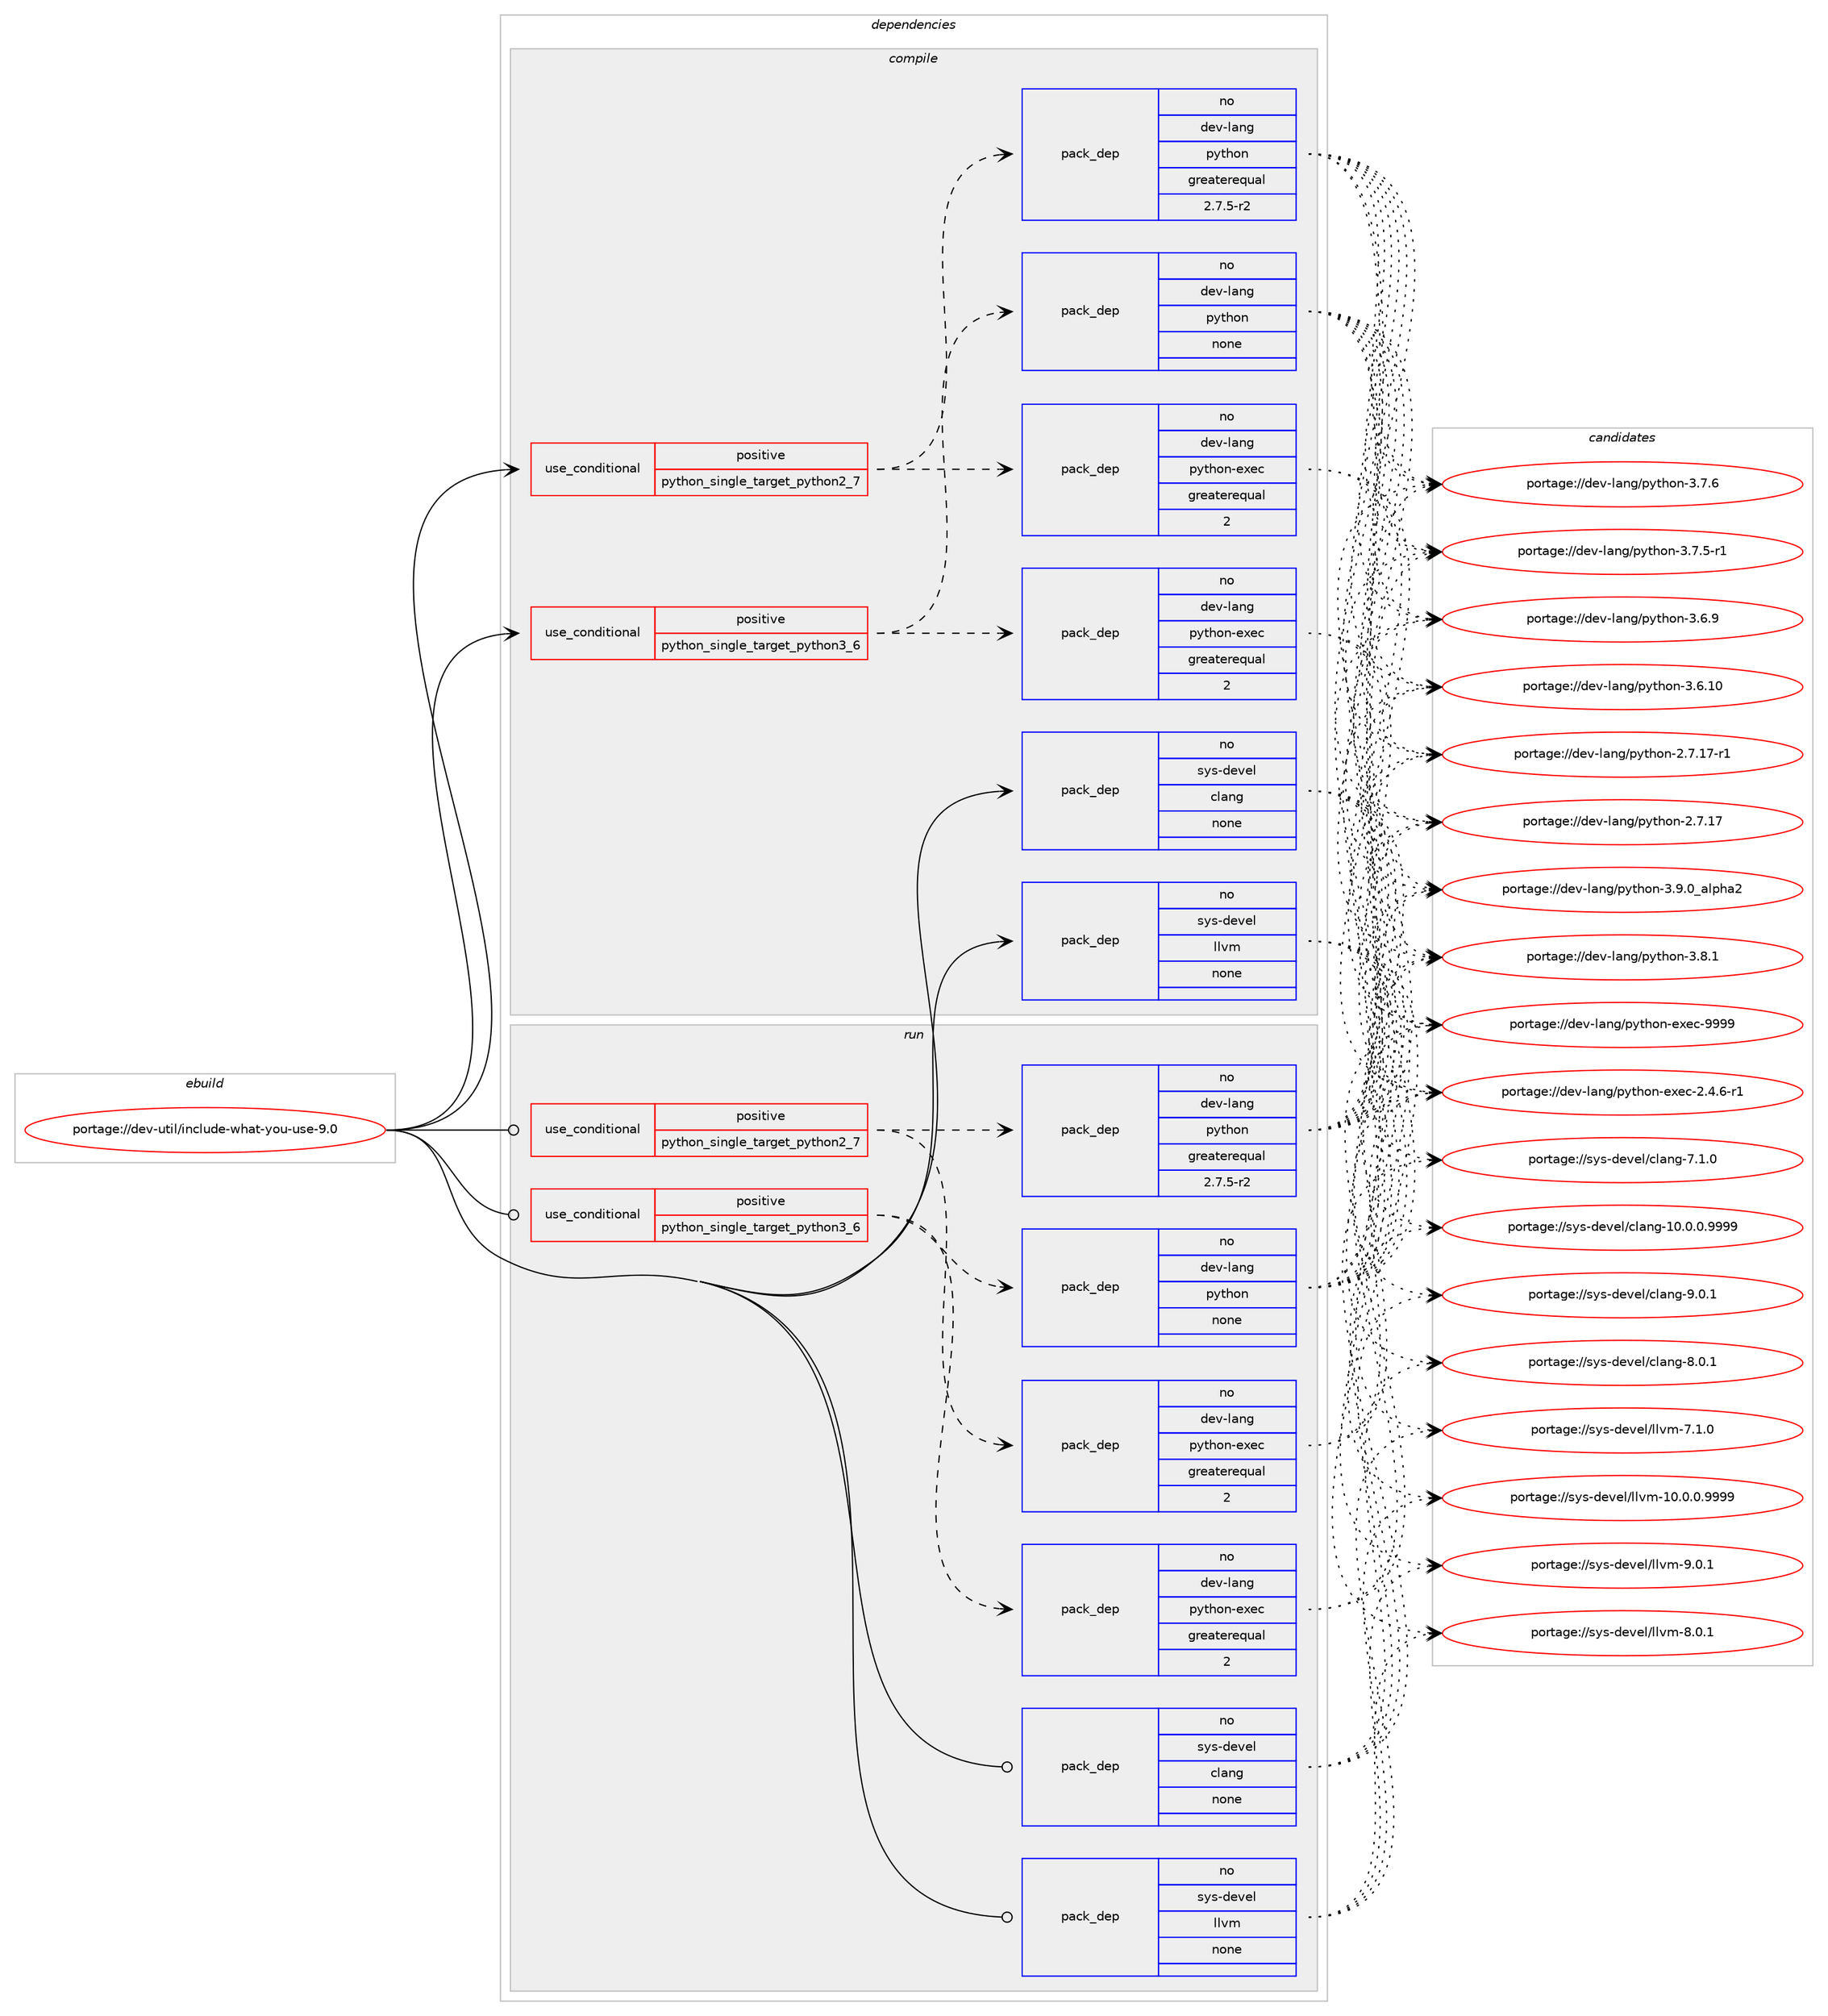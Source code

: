 digraph prolog {

# *************
# Graph options
# *************

newrank=true;
concentrate=true;
compound=true;
graph [rankdir=LR,fontname=Helvetica,fontsize=10,ranksep=1.5];#, ranksep=2.5, nodesep=0.2];
edge  [arrowhead=vee];
node  [fontname=Helvetica,fontsize=10];

# **********
# The ebuild
# **********

subgraph cluster_leftcol {
color=gray;
rank=same;
label=<<i>ebuild</i>>;
id [label="portage://dev-util/include-what-you-use-9.0", color=red, width=4, href="../dev-util/include-what-you-use-9.0.svg"];
}

# ****************
# The dependencies
# ****************

subgraph cluster_midcol {
color=gray;
label=<<i>dependencies</i>>;
subgraph cluster_compile {
fillcolor="#eeeeee";
style=filled;
label=<<i>compile</i>>;
subgraph cond62295 {
dependency300697 [label=<<TABLE BORDER="0" CELLBORDER="1" CELLSPACING="0" CELLPADDING="4"><TR><TD ROWSPAN="3" CELLPADDING="10">use_conditional</TD></TR><TR><TD>positive</TD></TR><TR><TD>python_single_target_python2_7</TD></TR></TABLE>>, shape=none, color=red];
subgraph pack233779 {
dependency300698 [label=<<TABLE BORDER="0" CELLBORDER="1" CELLSPACING="0" CELLPADDING="4" WIDTH="220"><TR><TD ROWSPAN="6" CELLPADDING="30">pack_dep</TD></TR><TR><TD WIDTH="110">no</TD></TR><TR><TD>dev-lang</TD></TR><TR><TD>python</TD></TR><TR><TD>greaterequal</TD></TR><TR><TD>2.7.5-r2</TD></TR></TABLE>>, shape=none, color=blue];
}
dependency300697:e -> dependency300698:w [weight=20,style="dashed",arrowhead="vee"];
subgraph pack233780 {
dependency300699 [label=<<TABLE BORDER="0" CELLBORDER="1" CELLSPACING="0" CELLPADDING="4" WIDTH="220"><TR><TD ROWSPAN="6" CELLPADDING="30">pack_dep</TD></TR><TR><TD WIDTH="110">no</TD></TR><TR><TD>dev-lang</TD></TR><TR><TD>python-exec</TD></TR><TR><TD>greaterequal</TD></TR><TR><TD>2</TD></TR></TABLE>>, shape=none, color=blue];
}
dependency300697:e -> dependency300699:w [weight=20,style="dashed",arrowhead="vee"];
}
id:e -> dependency300697:w [weight=20,style="solid",arrowhead="vee"];
subgraph cond62296 {
dependency300700 [label=<<TABLE BORDER="0" CELLBORDER="1" CELLSPACING="0" CELLPADDING="4"><TR><TD ROWSPAN="3" CELLPADDING="10">use_conditional</TD></TR><TR><TD>positive</TD></TR><TR><TD>python_single_target_python3_6</TD></TR></TABLE>>, shape=none, color=red];
subgraph pack233781 {
dependency300701 [label=<<TABLE BORDER="0" CELLBORDER="1" CELLSPACING="0" CELLPADDING="4" WIDTH="220"><TR><TD ROWSPAN="6" CELLPADDING="30">pack_dep</TD></TR><TR><TD WIDTH="110">no</TD></TR><TR><TD>dev-lang</TD></TR><TR><TD>python</TD></TR><TR><TD>none</TD></TR><TR><TD></TD></TR></TABLE>>, shape=none, color=blue];
}
dependency300700:e -> dependency300701:w [weight=20,style="dashed",arrowhead="vee"];
subgraph pack233782 {
dependency300702 [label=<<TABLE BORDER="0" CELLBORDER="1" CELLSPACING="0" CELLPADDING="4" WIDTH="220"><TR><TD ROWSPAN="6" CELLPADDING="30">pack_dep</TD></TR><TR><TD WIDTH="110">no</TD></TR><TR><TD>dev-lang</TD></TR><TR><TD>python-exec</TD></TR><TR><TD>greaterequal</TD></TR><TR><TD>2</TD></TR></TABLE>>, shape=none, color=blue];
}
dependency300700:e -> dependency300702:w [weight=20,style="dashed",arrowhead="vee"];
}
id:e -> dependency300700:w [weight=20,style="solid",arrowhead="vee"];
subgraph pack233783 {
dependency300703 [label=<<TABLE BORDER="0" CELLBORDER="1" CELLSPACING="0" CELLPADDING="4" WIDTH="220"><TR><TD ROWSPAN="6" CELLPADDING="30">pack_dep</TD></TR><TR><TD WIDTH="110">no</TD></TR><TR><TD>sys-devel</TD></TR><TR><TD>clang</TD></TR><TR><TD>none</TD></TR><TR><TD></TD></TR></TABLE>>, shape=none, color=blue];
}
id:e -> dependency300703:w [weight=20,style="solid",arrowhead="vee"];
subgraph pack233784 {
dependency300704 [label=<<TABLE BORDER="0" CELLBORDER="1" CELLSPACING="0" CELLPADDING="4" WIDTH="220"><TR><TD ROWSPAN="6" CELLPADDING="30">pack_dep</TD></TR><TR><TD WIDTH="110">no</TD></TR><TR><TD>sys-devel</TD></TR><TR><TD>llvm</TD></TR><TR><TD>none</TD></TR><TR><TD></TD></TR></TABLE>>, shape=none, color=blue];
}
id:e -> dependency300704:w [weight=20,style="solid",arrowhead="vee"];
}
subgraph cluster_compileandrun {
fillcolor="#eeeeee";
style=filled;
label=<<i>compile and run</i>>;
}
subgraph cluster_run {
fillcolor="#eeeeee";
style=filled;
label=<<i>run</i>>;
subgraph cond62297 {
dependency300705 [label=<<TABLE BORDER="0" CELLBORDER="1" CELLSPACING="0" CELLPADDING="4"><TR><TD ROWSPAN="3" CELLPADDING="10">use_conditional</TD></TR><TR><TD>positive</TD></TR><TR><TD>python_single_target_python2_7</TD></TR></TABLE>>, shape=none, color=red];
subgraph pack233785 {
dependency300706 [label=<<TABLE BORDER="0" CELLBORDER="1" CELLSPACING="0" CELLPADDING="4" WIDTH="220"><TR><TD ROWSPAN="6" CELLPADDING="30">pack_dep</TD></TR><TR><TD WIDTH="110">no</TD></TR><TR><TD>dev-lang</TD></TR><TR><TD>python</TD></TR><TR><TD>greaterequal</TD></TR><TR><TD>2.7.5-r2</TD></TR></TABLE>>, shape=none, color=blue];
}
dependency300705:e -> dependency300706:w [weight=20,style="dashed",arrowhead="vee"];
subgraph pack233786 {
dependency300707 [label=<<TABLE BORDER="0" CELLBORDER="1" CELLSPACING="0" CELLPADDING="4" WIDTH="220"><TR><TD ROWSPAN="6" CELLPADDING="30">pack_dep</TD></TR><TR><TD WIDTH="110">no</TD></TR><TR><TD>dev-lang</TD></TR><TR><TD>python-exec</TD></TR><TR><TD>greaterequal</TD></TR><TR><TD>2</TD></TR></TABLE>>, shape=none, color=blue];
}
dependency300705:e -> dependency300707:w [weight=20,style="dashed",arrowhead="vee"];
}
id:e -> dependency300705:w [weight=20,style="solid",arrowhead="odot"];
subgraph cond62298 {
dependency300708 [label=<<TABLE BORDER="0" CELLBORDER="1" CELLSPACING="0" CELLPADDING="4"><TR><TD ROWSPAN="3" CELLPADDING="10">use_conditional</TD></TR><TR><TD>positive</TD></TR><TR><TD>python_single_target_python3_6</TD></TR></TABLE>>, shape=none, color=red];
subgraph pack233787 {
dependency300709 [label=<<TABLE BORDER="0" CELLBORDER="1" CELLSPACING="0" CELLPADDING="4" WIDTH="220"><TR><TD ROWSPAN="6" CELLPADDING="30">pack_dep</TD></TR><TR><TD WIDTH="110">no</TD></TR><TR><TD>dev-lang</TD></TR><TR><TD>python</TD></TR><TR><TD>none</TD></TR><TR><TD></TD></TR></TABLE>>, shape=none, color=blue];
}
dependency300708:e -> dependency300709:w [weight=20,style="dashed",arrowhead="vee"];
subgraph pack233788 {
dependency300710 [label=<<TABLE BORDER="0" CELLBORDER="1" CELLSPACING="0" CELLPADDING="4" WIDTH="220"><TR><TD ROWSPAN="6" CELLPADDING="30">pack_dep</TD></TR><TR><TD WIDTH="110">no</TD></TR><TR><TD>dev-lang</TD></TR><TR><TD>python-exec</TD></TR><TR><TD>greaterequal</TD></TR><TR><TD>2</TD></TR></TABLE>>, shape=none, color=blue];
}
dependency300708:e -> dependency300710:w [weight=20,style="dashed",arrowhead="vee"];
}
id:e -> dependency300708:w [weight=20,style="solid",arrowhead="odot"];
subgraph pack233789 {
dependency300711 [label=<<TABLE BORDER="0" CELLBORDER="1" CELLSPACING="0" CELLPADDING="4" WIDTH="220"><TR><TD ROWSPAN="6" CELLPADDING="30">pack_dep</TD></TR><TR><TD WIDTH="110">no</TD></TR><TR><TD>sys-devel</TD></TR><TR><TD>clang</TD></TR><TR><TD>none</TD></TR><TR><TD></TD></TR></TABLE>>, shape=none, color=blue];
}
id:e -> dependency300711:w [weight=20,style="solid",arrowhead="odot"];
subgraph pack233790 {
dependency300712 [label=<<TABLE BORDER="0" CELLBORDER="1" CELLSPACING="0" CELLPADDING="4" WIDTH="220"><TR><TD ROWSPAN="6" CELLPADDING="30">pack_dep</TD></TR><TR><TD WIDTH="110">no</TD></TR><TR><TD>sys-devel</TD></TR><TR><TD>llvm</TD></TR><TR><TD>none</TD></TR><TR><TD></TD></TR></TABLE>>, shape=none, color=blue];
}
id:e -> dependency300712:w [weight=20,style="solid",arrowhead="odot"];
}
}

# **************
# The candidates
# **************

subgraph cluster_choices {
rank=same;
color=gray;
label=<<i>candidates</i>>;

subgraph choice233779 {
color=black;
nodesep=1;
choice10010111845108971101034711212111610411111045514657464895971081121049750 [label="portage://dev-lang/python-3.9.0_alpha2", color=red, width=4,href="../dev-lang/python-3.9.0_alpha2.svg"];
choice100101118451089711010347112121116104111110455146564649 [label="portage://dev-lang/python-3.8.1", color=red, width=4,href="../dev-lang/python-3.8.1.svg"];
choice100101118451089711010347112121116104111110455146554654 [label="portage://dev-lang/python-3.7.6", color=red, width=4,href="../dev-lang/python-3.7.6.svg"];
choice1001011184510897110103471121211161041111104551465546534511449 [label="portage://dev-lang/python-3.7.5-r1", color=red, width=4,href="../dev-lang/python-3.7.5-r1.svg"];
choice100101118451089711010347112121116104111110455146544657 [label="portage://dev-lang/python-3.6.9", color=red, width=4,href="../dev-lang/python-3.6.9.svg"];
choice10010111845108971101034711212111610411111045514654464948 [label="portage://dev-lang/python-3.6.10", color=red, width=4,href="../dev-lang/python-3.6.10.svg"];
choice100101118451089711010347112121116104111110455046554649554511449 [label="portage://dev-lang/python-2.7.17-r1", color=red, width=4,href="../dev-lang/python-2.7.17-r1.svg"];
choice10010111845108971101034711212111610411111045504655464955 [label="portage://dev-lang/python-2.7.17", color=red, width=4,href="../dev-lang/python-2.7.17.svg"];
dependency300698:e -> choice10010111845108971101034711212111610411111045514657464895971081121049750:w [style=dotted,weight="100"];
dependency300698:e -> choice100101118451089711010347112121116104111110455146564649:w [style=dotted,weight="100"];
dependency300698:e -> choice100101118451089711010347112121116104111110455146554654:w [style=dotted,weight="100"];
dependency300698:e -> choice1001011184510897110103471121211161041111104551465546534511449:w [style=dotted,weight="100"];
dependency300698:e -> choice100101118451089711010347112121116104111110455146544657:w [style=dotted,weight="100"];
dependency300698:e -> choice10010111845108971101034711212111610411111045514654464948:w [style=dotted,weight="100"];
dependency300698:e -> choice100101118451089711010347112121116104111110455046554649554511449:w [style=dotted,weight="100"];
dependency300698:e -> choice10010111845108971101034711212111610411111045504655464955:w [style=dotted,weight="100"];
}
subgraph choice233780 {
color=black;
nodesep=1;
choice10010111845108971101034711212111610411111045101120101994557575757 [label="portage://dev-lang/python-exec-9999", color=red, width=4,href="../dev-lang/python-exec-9999.svg"];
choice10010111845108971101034711212111610411111045101120101994550465246544511449 [label="portage://dev-lang/python-exec-2.4.6-r1", color=red, width=4,href="../dev-lang/python-exec-2.4.6-r1.svg"];
dependency300699:e -> choice10010111845108971101034711212111610411111045101120101994557575757:w [style=dotted,weight="100"];
dependency300699:e -> choice10010111845108971101034711212111610411111045101120101994550465246544511449:w [style=dotted,weight="100"];
}
subgraph choice233781 {
color=black;
nodesep=1;
choice10010111845108971101034711212111610411111045514657464895971081121049750 [label="portage://dev-lang/python-3.9.0_alpha2", color=red, width=4,href="../dev-lang/python-3.9.0_alpha2.svg"];
choice100101118451089711010347112121116104111110455146564649 [label="portage://dev-lang/python-3.8.1", color=red, width=4,href="../dev-lang/python-3.8.1.svg"];
choice100101118451089711010347112121116104111110455146554654 [label="portage://dev-lang/python-3.7.6", color=red, width=4,href="../dev-lang/python-3.7.6.svg"];
choice1001011184510897110103471121211161041111104551465546534511449 [label="portage://dev-lang/python-3.7.5-r1", color=red, width=4,href="../dev-lang/python-3.7.5-r1.svg"];
choice100101118451089711010347112121116104111110455146544657 [label="portage://dev-lang/python-3.6.9", color=red, width=4,href="../dev-lang/python-3.6.9.svg"];
choice10010111845108971101034711212111610411111045514654464948 [label="portage://dev-lang/python-3.6.10", color=red, width=4,href="../dev-lang/python-3.6.10.svg"];
choice100101118451089711010347112121116104111110455046554649554511449 [label="portage://dev-lang/python-2.7.17-r1", color=red, width=4,href="../dev-lang/python-2.7.17-r1.svg"];
choice10010111845108971101034711212111610411111045504655464955 [label="portage://dev-lang/python-2.7.17", color=red, width=4,href="../dev-lang/python-2.7.17.svg"];
dependency300701:e -> choice10010111845108971101034711212111610411111045514657464895971081121049750:w [style=dotted,weight="100"];
dependency300701:e -> choice100101118451089711010347112121116104111110455146564649:w [style=dotted,weight="100"];
dependency300701:e -> choice100101118451089711010347112121116104111110455146554654:w [style=dotted,weight="100"];
dependency300701:e -> choice1001011184510897110103471121211161041111104551465546534511449:w [style=dotted,weight="100"];
dependency300701:e -> choice100101118451089711010347112121116104111110455146544657:w [style=dotted,weight="100"];
dependency300701:e -> choice10010111845108971101034711212111610411111045514654464948:w [style=dotted,weight="100"];
dependency300701:e -> choice100101118451089711010347112121116104111110455046554649554511449:w [style=dotted,weight="100"];
dependency300701:e -> choice10010111845108971101034711212111610411111045504655464955:w [style=dotted,weight="100"];
}
subgraph choice233782 {
color=black;
nodesep=1;
choice10010111845108971101034711212111610411111045101120101994557575757 [label="portage://dev-lang/python-exec-9999", color=red, width=4,href="../dev-lang/python-exec-9999.svg"];
choice10010111845108971101034711212111610411111045101120101994550465246544511449 [label="portage://dev-lang/python-exec-2.4.6-r1", color=red, width=4,href="../dev-lang/python-exec-2.4.6-r1.svg"];
dependency300702:e -> choice10010111845108971101034711212111610411111045101120101994557575757:w [style=dotted,weight="100"];
dependency300702:e -> choice10010111845108971101034711212111610411111045101120101994550465246544511449:w [style=dotted,weight="100"];
}
subgraph choice233783 {
color=black;
nodesep=1;
choice11512111545100101118101108479910897110103455746484649 [label="portage://sys-devel/clang-9.0.1", color=red, width=4,href="../sys-devel/clang-9.0.1.svg"];
choice11512111545100101118101108479910897110103455646484649 [label="portage://sys-devel/clang-8.0.1", color=red, width=4,href="../sys-devel/clang-8.0.1.svg"];
choice11512111545100101118101108479910897110103455546494648 [label="portage://sys-devel/clang-7.1.0", color=red, width=4,href="../sys-devel/clang-7.1.0.svg"];
choice11512111545100101118101108479910897110103454948464846484657575757 [label="portage://sys-devel/clang-10.0.0.9999", color=red, width=4,href="../sys-devel/clang-10.0.0.9999.svg"];
dependency300703:e -> choice11512111545100101118101108479910897110103455746484649:w [style=dotted,weight="100"];
dependency300703:e -> choice11512111545100101118101108479910897110103455646484649:w [style=dotted,weight="100"];
dependency300703:e -> choice11512111545100101118101108479910897110103455546494648:w [style=dotted,weight="100"];
dependency300703:e -> choice11512111545100101118101108479910897110103454948464846484657575757:w [style=dotted,weight="100"];
}
subgraph choice233784 {
color=black;
nodesep=1;
choice1151211154510010111810110847108108118109455746484649 [label="portage://sys-devel/llvm-9.0.1", color=red, width=4,href="../sys-devel/llvm-9.0.1.svg"];
choice1151211154510010111810110847108108118109455646484649 [label="portage://sys-devel/llvm-8.0.1", color=red, width=4,href="../sys-devel/llvm-8.0.1.svg"];
choice1151211154510010111810110847108108118109455546494648 [label="portage://sys-devel/llvm-7.1.0", color=red, width=4,href="../sys-devel/llvm-7.1.0.svg"];
choice1151211154510010111810110847108108118109454948464846484657575757 [label="portage://sys-devel/llvm-10.0.0.9999", color=red, width=4,href="../sys-devel/llvm-10.0.0.9999.svg"];
dependency300704:e -> choice1151211154510010111810110847108108118109455746484649:w [style=dotted,weight="100"];
dependency300704:e -> choice1151211154510010111810110847108108118109455646484649:w [style=dotted,weight="100"];
dependency300704:e -> choice1151211154510010111810110847108108118109455546494648:w [style=dotted,weight="100"];
dependency300704:e -> choice1151211154510010111810110847108108118109454948464846484657575757:w [style=dotted,weight="100"];
}
subgraph choice233785 {
color=black;
nodesep=1;
choice10010111845108971101034711212111610411111045514657464895971081121049750 [label="portage://dev-lang/python-3.9.0_alpha2", color=red, width=4,href="../dev-lang/python-3.9.0_alpha2.svg"];
choice100101118451089711010347112121116104111110455146564649 [label="portage://dev-lang/python-3.8.1", color=red, width=4,href="../dev-lang/python-3.8.1.svg"];
choice100101118451089711010347112121116104111110455146554654 [label="portage://dev-lang/python-3.7.6", color=red, width=4,href="../dev-lang/python-3.7.6.svg"];
choice1001011184510897110103471121211161041111104551465546534511449 [label="portage://dev-lang/python-3.7.5-r1", color=red, width=4,href="../dev-lang/python-3.7.5-r1.svg"];
choice100101118451089711010347112121116104111110455146544657 [label="portage://dev-lang/python-3.6.9", color=red, width=4,href="../dev-lang/python-3.6.9.svg"];
choice10010111845108971101034711212111610411111045514654464948 [label="portage://dev-lang/python-3.6.10", color=red, width=4,href="../dev-lang/python-3.6.10.svg"];
choice100101118451089711010347112121116104111110455046554649554511449 [label="portage://dev-lang/python-2.7.17-r1", color=red, width=4,href="../dev-lang/python-2.7.17-r1.svg"];
choice10010111845108971101034711212111610411111045504655464955 [label="portage://dev-lang/python-2.7.17", color=red, width=4,href="../dev-lang/python-2.7.17.svg"];
dependency300706:e -> choice10010111845108971101034711212111610411111045514657464895971081121049750:w [style=dotted,weight="100"];
dependency300706:e -> choice100101118451089711010347112121116104111110455146564649:w [style=dotted,weight="100"];
dependency300706:e -> choice100101118451089711010347112121116104111110455146554654:w [style=dotted,weight="100"];
dependency300706:e -> choice1001011184510897110103471121211161041111104551465546534511449:w [style=dotted,weight="100"];
dependency300706:e -> choice100101118451089711010347112121116104111110455146544657:w [style=dotted,weight="100"];
dependency300706:e -> choice10010111845108971101034711212111610411111045514654464948:w [style=dotted,weight="100"];
dependency300706:e -> choice100101118451089711010347112121116104111110455046554649554511449:w [style=dotted,weight="100"];
dependency300706:e -> choice10010111845108971101034711212111610411111045504655464955:w [style=dotted,weight="100"];
}
subgraph choice233786 {
color=black;
nodesep=1;
choice10010111845108971101034711212111610411111045101120101994557575757 [label="portage://dev-lang/python-exec-9999", color=red, width=4,href="../dev-lang/python-exec-9999.svg"];
choice10010111845108971101034711212111610411111045101120101994550465246544511449 [label="portage://dev-lang/python-exec-2.4.6-r1", color=red, width=4,href="../dev-lang/python-exec-2.4.6-r1.svg"];
dependency300707:e -> choice10010111845108971101034711212111610411111045101120101994557575757:w [style=dotted,weight="100"];
dependency300707:e -> choice10010111845108971101034711212111610411111045101120101994550465246544511449:w [style=dotted,weight="100"];
}
subgraph choice233787 {
color=black;
nodesep=1;
choice10010111845108971101034711212111610411111045514657464895971081121049750 [label="portage://dev-lang/python-3.9.0_alpha2", color=red, width=4,href="../dev-lang/python-3.9.0_alpha2.svg"];
choice100101118451089711010347112121116104111110455146564649 [label="portage://dev-lang/python-3.8.1", color=red, width=4,href="../dev-lang/python-3.8.1.svg"];
choice100101118451089711010347112121116104111110455146554654 [label="portage://dev-lang/python-3.7.6", color=red, width=4,href="../dev-lang/python-3.7.6.svg"];
choice1001011184510897110103471121211161041111104551465546534511449 [label="portage://dev-lang/python-3.7.5-r1", color=red, width=4,href="../dev-lang/python-3.7.5-r1.svg"];
choice100101118451089711010347112121116104111110455146544657 [label="portage://dev-lang/python-3.6.9", color=red, width=4,href="../dev-lang/python-3.6.9.svg"];
choice10010111845108971101034711212111610411111045514654464948 [label="portage://dev-lang/python-3.6.10", color=red, width=4,href="../dev-lang/python-3.6.10.svg"];
choice100101118451089711010347112121116104111110455046554649554511449 [label="portage://dev-lang/python-2.7.17-r1", color=red, width=4,href="../dev-lang/python-2.7.17-r1.svg"];
choice10010111845108971101034711212111610411111045504655464955 [label="portage://dev-lang/python-2.7.17", color=red, width=4,href="../dev-lang/python-2.7.17.svg"];
dependency300709:e -> choice10010111845108971101034711212111610411111045514657464895971081121049750:w [style=dotted,weight="100"];
dependency300709:e -> choice100101118451089711010347112121116104111110455146564649:w [style=dotted,weight="100"];
dependency300709:e -> choice100101118451089711010347112121116104111110455146554654:w [style=dotted,weight="100"];
dependency300709:e -> choice1001011184510897110103471121211161041111104551465546534511449:w [style=dotted,weight="100"];
dependency300709:e -> choice100101118451089711010347112121116104111110455146544657:w [style=dotted,weight="100"];
dependency300709:e -> choice10010111845108971101034711212111610411111045514654464948:w [style=dotted,weight="100"];
dependency300709:e -> choice100101118451089711010347112121116104111110455046554649554511449:w [style=dotted,weight="100"];
dependency300709:e -> choice10010111845108971101034711212111610411111045504655464955:w [style=dotted,weight="100"];
}
subgraph choice233788 {
color=black;
nodesep=1;
choice10010111845108971101034711212111610411111045101120101994557575757 [label="portage://dev-lang/python-exec-9999", color=red, width=4,href="../dev-lang/python-exec-9999.svg"];
choice10010111845108971101034711212111610411111045101120101994550465246544511449 [label="portage://dev-lang/python-exec-2.4.6-r1", color=red, width=4,href="../dev-lang/python-exec-2.4.6-r1.svg"];
dependency300710:e -> choice10010111845108971101034711212111610411111045101120101994557575757:w [style=dotted,weight="100"];
dependency300710:e -> choice10010111845108971101034711212111610411111045101120101994550465246544511449:w [style=dotted,weight="100"];
}
subgraph choice233789 {
color=black;
nodesep=1;
choice11512111545100101118101108479910897110103455746484649 [label="portage://sys-devel/clang-9.0.1", color=red, width=4,href="../sys-devel/clang-9.0.1.svg"];
choice11512111545100101118101108479910897110103455646484649 [label="portage://sys-devel/clang-8.0.1", color=red, width=4,href="../sys-devel/clang-8.0.1.svg"];
choice11512111545100101118101108479910897110103455546494648 [label="portage://sys-devel/clang-7.1.0", color=red, width=4,href="../sys-devel/clang-7.1.0.svg"];
choice11512111545100101118101108479910897110103454948464846484657575757 [label="portage://sys-devel/clang-10.0.0.9999", color=red, width=4,href="../sys-devel/clang-10.0.0.9999.svg"];
dependency300711:e -> choice11512111545100101118101108479910897110103455746484649:w [style=dotted,weight="100"];
dependency300711:e -> choice11512111545100101118101108479910897110103455646484649:w [style=dotted,weight="100"];
dependency300711:e -> choice11512111545100101118101108479910897110103455546494648:w [style=dotted,weight="100"];
dependency300711:e -> choice11512111545100101118101108479910897110103454948464846484657575757:w [style=dotted,weight="100"];
}
subgraph choice233790 {
color=black;
nodesep=1;
choice1151211154510010111810110847108108118109455746484649 [label="portage://sys-devel/llvm-9.0.1", color=red, width=4,href="../sys-devel/llvm-9.0.1.svg"];
choice1151211154510010111810110847108108118109455646484649 [label="portage://sys-devel/llvm-8.0.1", color=red, width=4,href="../sys-devel/llvm-8.0.1.svg"];
choice1151211154510010111810110847108108118109455546494648 [label="portage://sys-devel/llvm-7.1.0", color=red, width=4,href="../sys-devel/llvm-7.1.0.svg"];
choice1151211154510010111810110847108108118109454948464846484657575757 [label="portage://sys-devel/llvm-10.0.0.9999", color=red, width=4,href="../sys-devel/llvm-10.0.0.9999.svg"];
dependency300712:e -> choice1151211154510010111810110847108108118109455746484649:w [style=dotted,weight="100"];
dependency300712:e -> choice1151211154510010111810110847108108118109455646484649:w [style=dotted,weight="100"];
dependency300712:e -> choice1151211154510010111810110847108108118109455546494648:w [style=dotted,weight="100"];
dependency300712:e -> choice1151211154510010111810110847108108118109454948464846484657575757:w [style=dotted,weight="100"];
}
}

}
